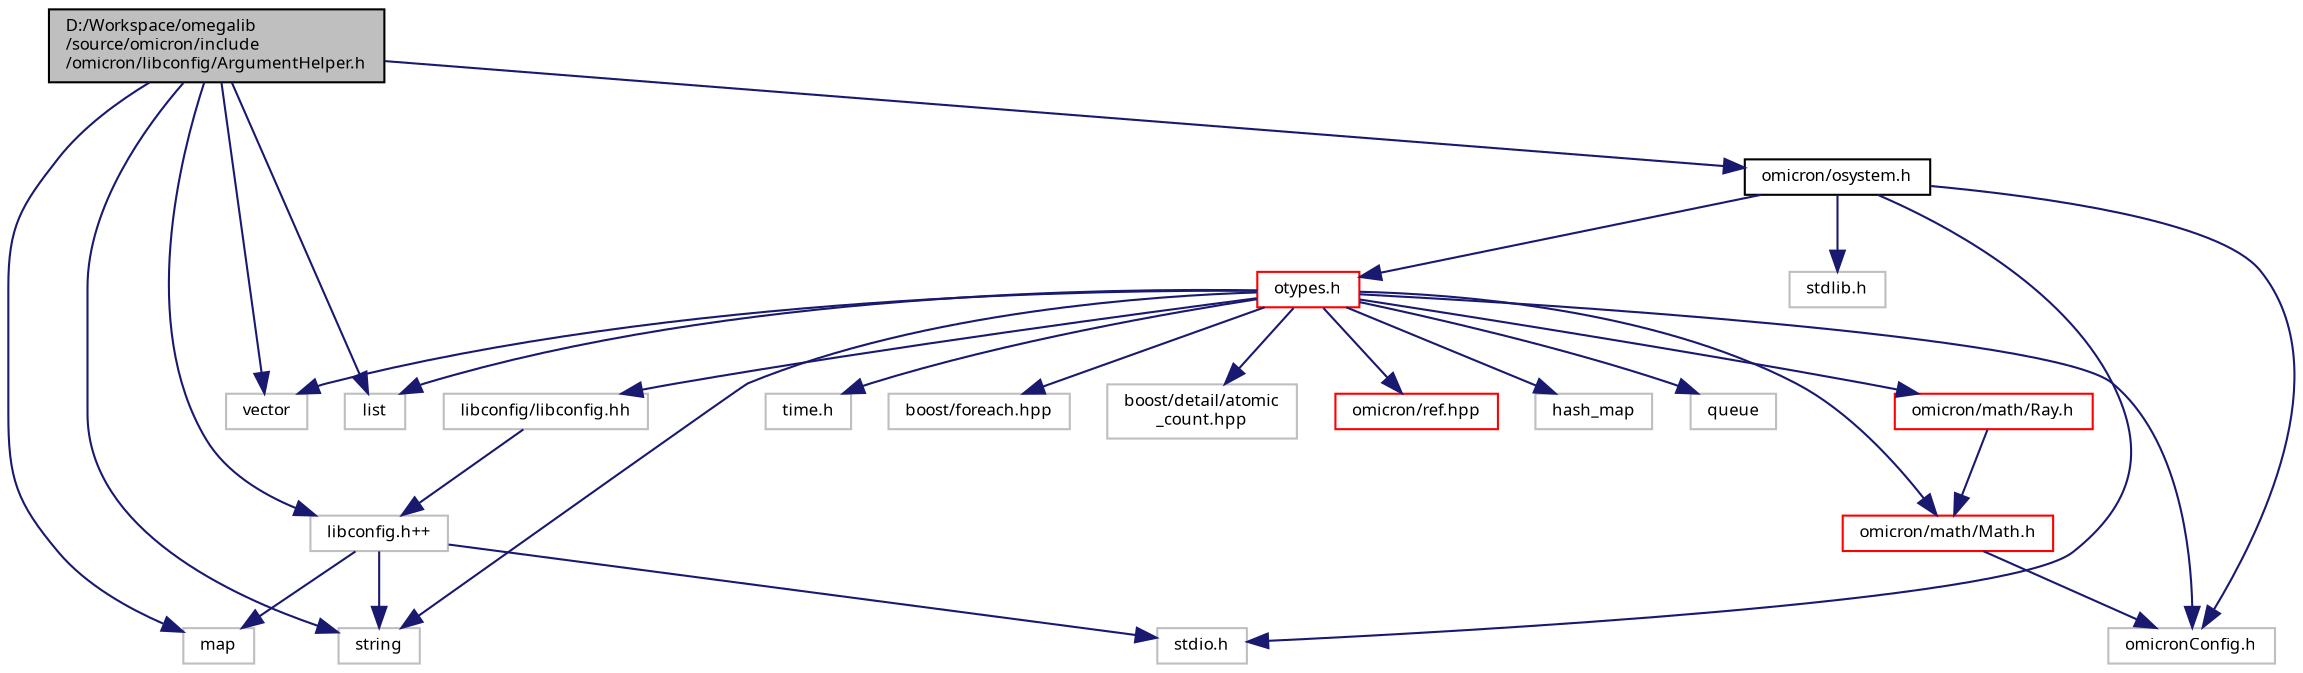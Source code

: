digraph "D:/Workspace/omegalib/source/omicron/include/omicron/libconfig/ArgumentHelper.h"
{
  bgcolor="transparent";
  edge [fontname="FreeSans.ttf",fontsize="8",labelfontname="FreeSans.ttf",labelfontsize="8"];
  node [fontname="FreeSans.ttf",fontsize="8",shape=record];
  Node1 [label="D:/Workspace/omegalib\l/source/omicron/include\l/omicron/libconfig/ArgumentHelper.h",height=0.2,width=0.4,color="black", fillcolor="grey75", style="filled" fontcolor="black"];
  Node1 -> Node2 [color="midnightblue",fontsize="8",style="solid",fontname="FreeSans.ttf"];
  Node2 [label="vector",height=0.2,width=0.4,color="grey75"];
  Node1 -> Node3 [color="midnightblue",fontsize="8",style="solid",fontname="FreeSans.ttf"];
  Node3 [label="map",height=0.2,width=0.4,color="grey75"];
  Node1 -> Node4 [color="midnightblue",fontsize="8",style="solid",fontname="FreeSans.ttf"];
  Node4 [label="list",height=0.2,width=0.4,color="grey75"];
  Node1 -> Node5 [color="midnightblue",fontsize="8",style="solid",fontname="FreeSans.ttf"];
  Node5 [label="string",height=0.2,width=0.4,color="grey75"];
  Node1 -> Node6 [color="midnightblue",fontsize="8",style="solid",fontname="FreeSans.ttf"];
  Node6 [label="omicron/osystem.h",height=0.2,width=0.4,color="black",URL="$omicron_2include_2omicron_2osystem_8h.html"];
  Node6 -> Node7 [color="midnightblue",fontsize="8",style="solid",fontname="FreeSans.ttf"];
  Node7 [label="omicronConfig.h",height=0.2,width=0.4,color="grey75"];
  Node6 -> Node8 [color="midnightblue",fontsize="8",style="solid",fontname="FreeSans.ttf"];
  Node8 [label="stdio.h",height=0.2,width=0.4,color="grey75"];
  Node6 -> Node9 [color="midnightblue",fontsize="8",style="solid",fontname="FreeSans.ttf"];
  Node9 [label="stdlib.h",height=0.2,width=0.4,color="grey75"];
  Node6 -> Node10 [color="midnightblue",fontsize="8",style="solid",fontname="FreeSans.ttf"];
  Node10 [label="otypes.h",height=0.2,width=0.4,color="red",URL="$omicron_2include_2omicron_2otypes_8h.html"];
  Node10 -> Node7 [color="midnightblue",fontsize="8",style="solid",fontname="FreeSans.ttf"];
  Node10 -> Node5 [color="midnightblue",fontsize="8",style="solid",fontname="FreeSans.ttf"];
  Node10 -> Node4 [color="midnightblue",fontsize="8",style="solid",fontname="FreeSans.ttf"];
  Node10 -> Node2 [color="midnightblue",fontsize="8",style="solid",fontname="FreeSans.ttf"];
  Node10 -> Node11 [color="midnightblue",fontsize="8",style="solid",fontname="FreeSans.ttf"];
  Node11 [label="queue",height=0.2,width=0.4,color="grey75"];
  Node10 -> Node12 [color="midnightblue",fontsize="8",style="solid",fontname="FreeSans.ttf"];
  Node12 [label="time.h",height=0.2,width=0.4,color="grey75"];
  Node10 -> Node13 [color="midnightblue",fontsize="8",style="solid",fontname="FreeSans.ttf"];
  Node13 [label="boost/foreach.hpp",height=0.2,width=0.4,color="grey75"];
  Node10 -> Node14 [color="midnightblue",fontsize="8",style="solid",fontname="FreeSans.ttf"];
  Node14 [label="boost/detail/atomic\l_count.hpp",height=0.2,width=0.4,color="grey75"];
  Node10 -> Node15 [color="midnightblue",fontsize="8",style="solid",fontname="FreeSans.ttf"];
  Node15 [label="omicron/ref.hpp",height=0.2,width=0.4,color="red",URL="$ref_8hpp.html"];
  Node10 -> Node16 [color="midnightblue",fontsize="8",style="solid",fontname="FreeSans.ttf"];
  Node16 [label="hash_map",height=0.2,width=0.4,color="grey75"];
  Node10 -> Node17 [color="midnightblue",fontsize="8",style="solid",fontname="FreeSans.ttf"];
  Node17 [label="libconfig/libconfig.hh",height=0.2,width=0.4,color="grey75"];
  Node17 -> Node18 [color="midnightblue",fontsize="8",style="solid",fontname="FreeSans.ttf"];
  Node18 [label="libconfig.h++",height=0.2,width=0.4,color="grey75"];
  Node18 -> Node8 [color="midnightblue",fontsize="8",style="solid",fontname="FreeSans.ttf"];
  Node18 -> Node5 [color="midnightblue",fontsize="8",style="solid",fontname="FreeSans.ttf"];
  Node18 -> Node3 [color="midnightblue",fontsize="8",style="solid",fontname="FreeSans.ttf"];
  Node10 -> Node19 [color="midnightblue",fontsize="8",style="solid",fontname="FreeSans.ttf"];
  Node19 [label="omicron/math/Math.h",height=0.2,width=0.4,color="red",URL="$_math_8h.html"];
  Node19 -> Node7 [color="midnightblue",fontsize="8",style="solid",fontname="FreeSans.ttf"];
  Node10 -> Node20 [color="midnightblue",fontsize="8",style="solid",fontname="FreeSans.ttf"];
  Node20 [label="omicron/math/Ray.h",height=0.2,width=0.4,color="red",URL="$_ray_8h.html"];
  Node20 -> Node19 [color="midnightblue",fontsize="8",style="solid",fontname="FreeSans.ttf"];
  Node1 -> Node18 [color="midnightblue",fontsize="8",style="solid",fontname="FreeSans.ttf"];
}
